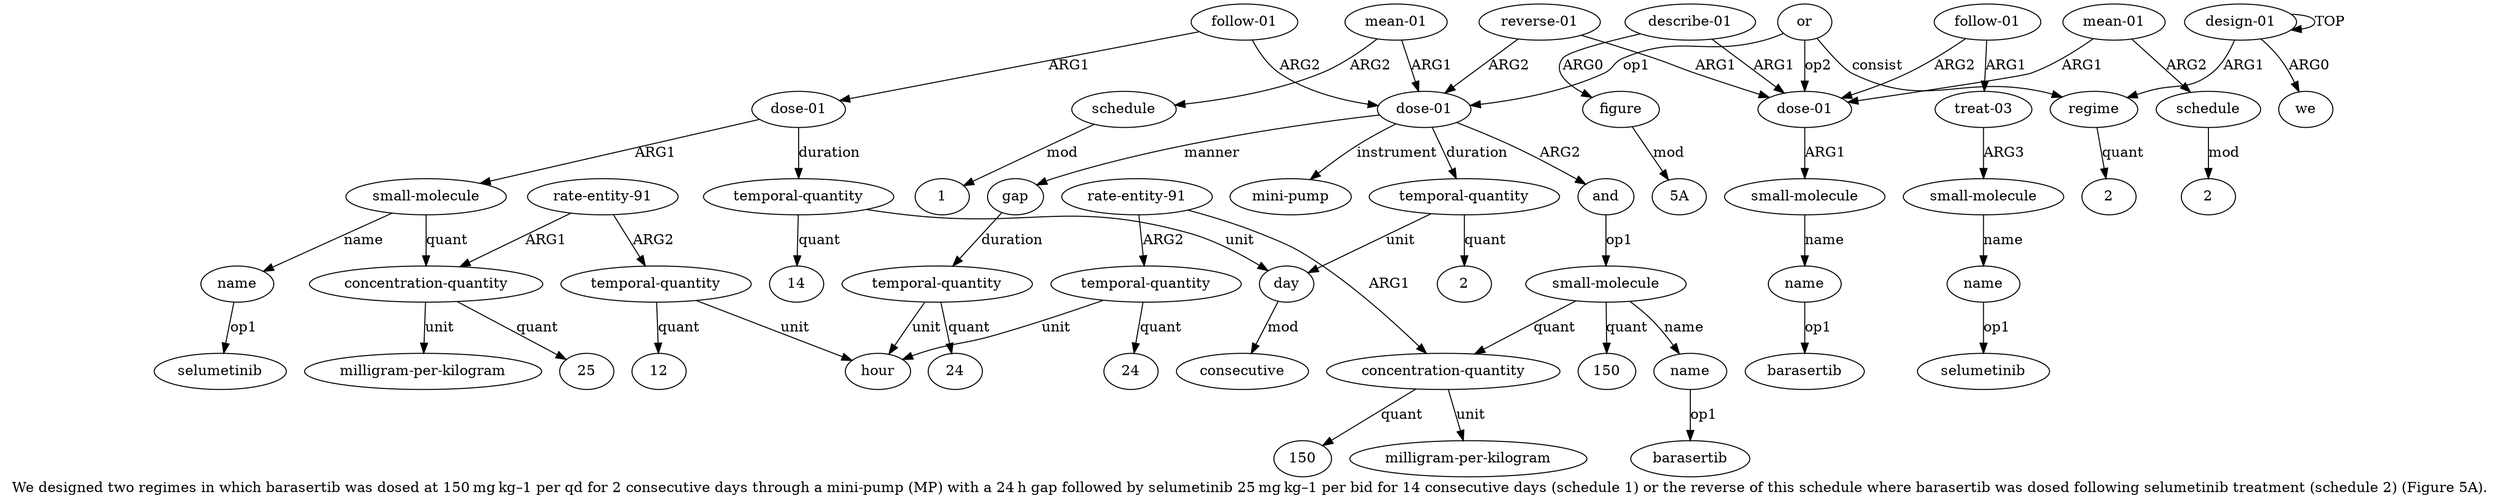 digraph  {
	graph [label="We designed two regimes in which barasertib was dosed at 150 mg kg–1 per qd for 2 consecutive days through a mini-pump (MP) \
with a 24 h gap followed by selumetinib 25 mg kg–1 per bid for 14 consecutive days (schedule 1) or the reverse of this schedule \
where barasertib was dosed following selumetinib treatment (schedule 2) (Figure 5A)."];
	node [label="\N"];
	a20	 [color=black,
		gold_ind=20,
		gold_label="dose-01",
		label="dose-01",
		test_ind=20,
		test_label="dose-01"];
	a21	 [color=black,
		gold_ind=21,
		gold_label="small-molecule",
		label="small-molecule",
		test_ind=21,
		test_label="small-molecule"];
	a20 -> a21 [key=0,
	color=black,
	gold_label=ARG1,
	label=ARG1,
	test_label=ARG1];
a27 [color=black,
	gold_ind=27,
	gold_label="temporal-quantity",
	label="temporal-quantity",
	test_ind=27,
	test_label="temporal-quantity"];
a20 -> a27 [key=0,
color=black,
gold_label=duration,
label=duration,
test_label=duration];
a22 [color=black,
gold_ind=22,
gold_label=name,
label=name,
test_ind=22,
test_label=name];
a21 -> a22 [key=0,
color=black,
gold_label=name,
label=name,
test_label=name];
a23 [color=black,
gold_ind=23,
gold_label="concentration-quantity",
label="concentration-quantity",
test_ind=23,
test_label="concentration-quantity"];
a21 -> a23 [key=0,
color=black,
gold_label=quant,
label=quant,
test_label=quant];
"a22 selumetinib" [color=black,
gold_ind=-1,
gold_label=selumetinib,
label=selumetinib,
test_ind=-1,
test_label=selumetinib];
a22 -> "a22 selumetinib" [key=0,
color=black,
gold_label=op1,
label=op1,
test_label=op1];
a26 [color=black,
gold_ind=26,
gold_label="milligram-per-kilogram",
label="milligram-per-kilogram",
test_ind=26,
test_label="milligram-per-kilogram"];
a23 -> a26 [key=0,
color=black,
gold_label=unit,
label=unit,
test_label=unit];
"a23 25" [color=black,
gold_ind=-1,
gold_label=25,
label=25,
test_ind=-1,
test_label=25];
a23 -> "a23 25" [key=0,
color=black,
gold_label=quant,
label=quant,
test_label=quant];
a24 [color=black,
gold_ind=24,
gold_label="rate-entity-91",
label="rate-entity-91",
test_ind=24,
test_label="rate-entity-91"];
a24 -> a23 [key=0,
color=black,
gold_label=ARG1,
label=ARG1,
test_label=ARG1];
a25 [color=black,
gold_ind=25,
gold_label="temporal-quantity",
label="temporal-quantity",
test_ind=25,
test_label="temporal-quantity"];
a24 -> a25 [key=0,
color=black,
gold_label=ARG2,
label=ARG2,
test_label=ARG2];
a11 [color=black,
gold_ind=11,
gold_label=hour,
label=hour,
test_ind=11,
test_label=hour];
a25 -> a11 [key=0,
color=black,
gold_label=unit,
label=unit,
test_label=unit];
"a25 12" [color=black,
gold_ind=-1,
gold_label=12,
label=12,
test_ind=-1,
test_label=12];
a25 -> "a25 12" [key=0,
color=black,
gold_label=quant,
label=quant,
test_label=quant];
a14 [color=black,
gold_ind=14,
gold_label=day,
label=day,
test_ind=14,
test_label=day];
a27 -> a14 [key=0,
color=black,
gold_label=unit,
label=unit,
test_label=unit];
"a27 14" [color=black,
gold_ind=-1,
gold_label=14,
label=14,
test_ind=-1,
test_label=14];
a27 -> "a27 14" [key=0,
color=black,
gold_label=quant,
label=quant,
test_label=quant];
a28 [color=black,
gold_ind=28,
gold_label="mean-01",
label="mean-01",
test_ind=28,
test_label="mean-01"];
a29 [color=black,
gold_ind=29,
gold_label=schedule,
label=schedule,
test_ind=29,
test_label=schedule];
a28 -> a29 [key=0,
color=black,
gold_label=ARG2,
label=ARG2,
test_label=ARG2];
a4 [color=black,
gold_ind=4,
gold_label="dose-01",
label="dose-01",
test_ind=4,
test_label="dose-01"];
a28 -> a4 [key=0,
color=black,
gold_label=ARG1,
label=ARG1,
test_label=ARG1];
"a29 1" [color=black,
gold_ind=-1,
gold_label=1,
label=1,
test_ind=-1,
test_label=1];
a29 -> "a29 1" [key=0,
color=black,
gold_label=mod,
label=mod,
test_label=mod];
"a36 selumetinib" [color=black,
gold_ind=-1,
gold_label=selumetinib,
label=selumetinib,
test_ind=-1,
test_label=selumetinib];
"a32 barasertib" [color=black,
gold_ind=-1,
gold_label=barasertib,
label=barasertib,
test_ind=-1,
test_label=barasertib];
a31 [color=black,
gold_ind=31,
gold_label="small-molecule",
label="small-molecule",
test_ind=31,
test_label="small-molecule"];
a32 [color=black,
gold_ind=32,
gold_label=name,
label=name,
test_ind=32,
test_label=name];
a31 -> a32 [key=0,
color=black,
gold_label=name,
label=name,
test_label=name];
"a8 150" [color=black,
gold_ind=-1,
gold_label=150,
label=150,
test_ind=-1,
test_label=150];
"a38 5A" [color=black,
gold_ind=-1,
gold_label="5A",
label="5A",
test_ind=-1,
test_label="5A"];
a30 [color=black,
gold_ind=30,
gold_label="dose-01",
label="dose-01",
test_ind=30,
test_label="dose-01"];
a30 -> a31 [key=0,
color=black,
gold_label=ARG1,
label=ARG1,
test_label=ARG1];
a37 [color=black,
gold_ind=37,
gold_label="describe-01",
label="describe-01",
test_ind=37,
test_label="describe-01"];
a37 -> a30 [key=0,
color=black,
gold_label=ARG1,
label=ARG1,
test_label=ARG1];
a38 [color=black,
gold_ind=38,
gold_label=figure,
label=figure,
test_ind=38,
test_label=figure];
a37 -> a38 [key=0,
color=black,
gold_label=ARG0,
label=ARG0,
test_label=ARG0];
"a10 24" [color=black,
gold_ind=-1,
gold_label=24,
label=24,
test_ind=-1,
test_label=24];
a36 [color=black,
gold_ind=36,
gold_label=name,
label=name,
test_ind=36,
test_label=name];
a36 -> "a36 selumetinib" [key=0,
color=black,
gold_label=op1,
label=op1,
test_label=op1];
a33 [color=black,
gold_ind=33,
gold_label="follow-01",
label="follow-01",
test_ind=33,
test_label="follow-01"];
a33 -> a30 [key=0,
color=black,
gold_label=ARG2,
label=ARG2,
test_label=ARG2];
a34 [color=black,
gold_ind=34,
gold_label="treat-03",
label="treat-03",
test_ind=34,
test_label="treat-03"];
a33 -> a34 [key=0,
color=black,
gold_label=ARG1,
label=ARG1,
test_label=ARG1];
a35 [color=black,
gold_ind=35,
gold_label="small-molecule",
label="small-molecule",
test_ind=35,
test_label="small-molecule"];
a35 -> a36 [key=0,
color=black,
gold_label=name,
label=name,
test_label=name];
a34 -> a35 [key=0,
color=black,
gold_label=ARG3,
label=ARG3,
test_label=ARG3];
"a40 2" [color=black,
gold_ind=-1,
gold_label=2,
label=2,
test_ind=-1,
test_label=2];
a32 -> "a32 barasertib" [key=0,
color=black,
gold_label=op1,
label=op1,
test_label=op1];
a15 [color=black,
gold_ind=15,
gold_label=consecutive,
label=consecutive,
test_ind=15,
test_label=consecutive];
a14 -> a15 [key=0,
color=black,
gold_label=mod,
label=mod,
test_label=mod];
a17 [color=black,
gold_ind=17,
gold_label=gap,
label=gap,
test_ind=17,
test_label=gap];
a18 [color=black,
gold_ind=18,
gold_label="temporal-quantity",
label="temporal-quantity",
test_ind=18,
test_label="temporal-quantity"];
a17 -> a18 [key=0,
color=black,
gold_label=duration,
label=duration,
test_label=duration];
a16 [color=black,
gold_ind=16,
gold_label="mini-pump",
label="mini-pump",
test_ind=16,
test_label="mini-pump"];
a10 [color=black,
gold_ind=10,
gold_label="temporal-quantity",
label="temporal-quantity",
test_ind=10,
test_label="temporal-quantity"];
a10 -> "a10 24" [key=0,
color=black,
gold_label=quant,
label=quant,
test_label=quant];
a10 -> a11 [key=0,
color=black,
gold_label=unit,
label=unit,
test_label=unit];
a13 [color=black,
gold_ind=13,
gold_label="temporal-quantity",
label="temporal-quantity",
test_ind=13,
test_label="temporal-quantity"];
a13 -> a14 [key=0,
color=black,
gold_label=unit,
label=unit,
test_label=unit];
"a13 2" [color=black,
gold_ind=-1,
gold_label=2,
label=2,
test_ind=-1,
test_label=2];
a13 -> "a13 2" [key=0,
color=black,
gold_label=quant,
label=quant,
test_label=quant];
a12 [color=black,
gold_ind=12,
gold_label="milligram-per-kilogram",
label="milligram-per-kilogram",
test_ind=12,
test_label="milligram-per-kilogram"];
a39 [color=black,
gold_ind=39,
gold_label="mean-01",
label="mean-01",
test_ind=39,
test_label="mean-01"];
a39 -> a30 [key=0,
color=black,
gold_label=ARG1,
label=ARG1,
test_label=ARG1];
a40 [color=black,
gold_ind=40,
gold_label=schedule,
label=schedule,
test_ind=40,
test_label=schedule];
a39 -> a40 [key=0,
color=black,
gold_label=ARG2,
label=ARG2,
test_label=ARG2];
a38 -> "a38 5A" [key=0,
color=black,
gold_label=mod,
label=mod,
test_label=mod];
a19 [color=black,
gold_ind=19,
gold_label="follow-01",
label="follow-01",
test_ind=19,
test_label="follow-01"];
a19 -> a20 [key=0,
color=black,
gold_label=ARG1,
label=ARG1,
test_label=ARG1];
a19 -> a4 [key=0,
color=black,
gold_label=ARG2,
label=ARG2,
test_label=ARG2];
a18 -> a11 [key=0,
color=black,
gold_label=unit,
label=unit,
test_label=unit];
"a18 24" [color=black,
gold_ind=-1,
gold_label=24,
label=24,
test_ind=-1,
test_label=24];
a18 -> "a18 24" [key=0,
color=black,
gold_label=quant,
label=quant,
test_label=quant];
"a2 2" [color=black,
gold_ind=-1,
gold_label=2,
label=2,
test_ind=-1,
test_label=2];
a1 [color=black,
gold_ind=1,
gold_label=we,
label=we,
test_ind=1,
test_label=we];
a0 [color=black,
gold_ind=0,
gold_label="design-01",
label="design-01",
test_ind=0,
test_label="design-01"];
a0 -> a1 [key=0,
color=black,
gold_label=ARG0,
label=ARG0,
test_label=ARG0];
a0 -> a0 [key=0,
color=black,
gold_label=TOP,
label=TOP,
test_label=TOP];
a2 [color=black,
gold_ind=2,
gold_label=regime,
label=regime,
test_ind=2,
test_label=regime];
a0 -> a2 [key=0,
color=black,
gold_label=ARG1,
label=ARG1,
test_label=ARG1];
a3 [color=black,
gold_ind=3,
gold_label=or,
label=or,
test_ind=3,
test_label=or];
a3 -> a30 [key=0,
color=black,
gold_label=op2,
label=op2,
test_label=op2];
a3 -> a2 [key=0,
color=black,
gold_label=consist,
label=consist,
test_label=consist];
a3 -> a4 [key=0,
color=black,
gold_label=op1,
label=op1,
test_label=op1];
a2 -> "a2 2" [key=0,
color=black,
gold_label=quant,
label=quant,
test_label=quant];
a5 [color=black,
gold_ind=5,
gold_label=and,
label=and,
test_ind=5,
test_label=and];
a6 [color=black,
gold_ind=6,
gold_label="small-molecule",
label="small-molecule",
test_ind=6,
test_label="small-molecule"];
a5 -> a6 [key=0,
color=black,
gold_label=op1,
label=op1,
test_label=op1];
a4 -> a17 [key=0,
color=black,
gold_label=manner,
label=manner,
test_label=manner];
a4 -> a16 [key=0,
color=black,
gold_label=instrument,
label=instrument,
test_label=instrument];
a4 -> a13 [key=0,
color=black,
gold_label=duration,
label=duration,
test_label=duration];
a4 -> a5 [key=0,
color=black,
gold_label=ARG2,
label=ARG2,
test_label=ARG2];
a7 [color=black,
gold_ind=7,
gold_label=name,
label=name,
test_ind=7,
test_label=name];
"a7 barasertib" [color=black,
gold_ind=-1,
gold_label=barasertib,
label=barasertib,
test_ind=-1,
test_label=barasertib];
a7 -> "a7 barasertib" [key=0,
color=black,
gold_label=op1,
label=op1,
test_label=op1];
a6 -> a7 [key=0,
color=black,
gold_label=name,
label=name,
test_label=name];
a8 [color=black,
gold_ind=8,
gold_label="concentration-quantity",
label="concentration-quantity",
test_ind=8,
test_label="concentration-quantity"];
a6 -> a8 [key=0,
color=black,
gold_label=quant,
label=quant,
test_label=quant];
"a6 150" [color=black,
gold_ind=-1,
gold_label=150,
label=150,
test_ind=-1,
test_label=150];
a6 -> "a6 150" [key=0,
color=black,
gold_label=quant,
label=quant,
test_label=quant];
a9 [color=black,
gold_ind=9,
gold_label="rate-entity-91",
label="rate-entity-91",
test_ind=9,
test_label="rate-entity-91"];
a9 -> a10 [key=0,
color=black,
gold_label=ARG2,
label=ARG2,
test_label=ARG2];
a9 -> a8 [key=0,
color=black,
gold_label=ARG1,
label=ARG1,
test_label=ARG1];
a8 -> "a8 150" [key=0,
color=black,
gold_label=quant,
label=quant,
test_label=quant];
a8 -> a12 [key=0,
color=black,
gold_label=unit,
label=unit,
test_label=unit];
a40 -> "a40 2" [key=0,
color=black,
gold_label=mod,
label=mod,
test_label=mod];
a41 [color=black,
gold_ind=41,
gold_label="reverse-01",
label="reverse-01",
test_ind=41,
test_label="reverse-01"];
a41 -> a30 [key=0,
color=black,
gold_label=ARG1,
label=ARG1,
test_label=ARG1];
a41 -> a4 [key=0,
color=black,
gold_label=ARG2,
label=ARG2,
test_label=ARG2];
}
